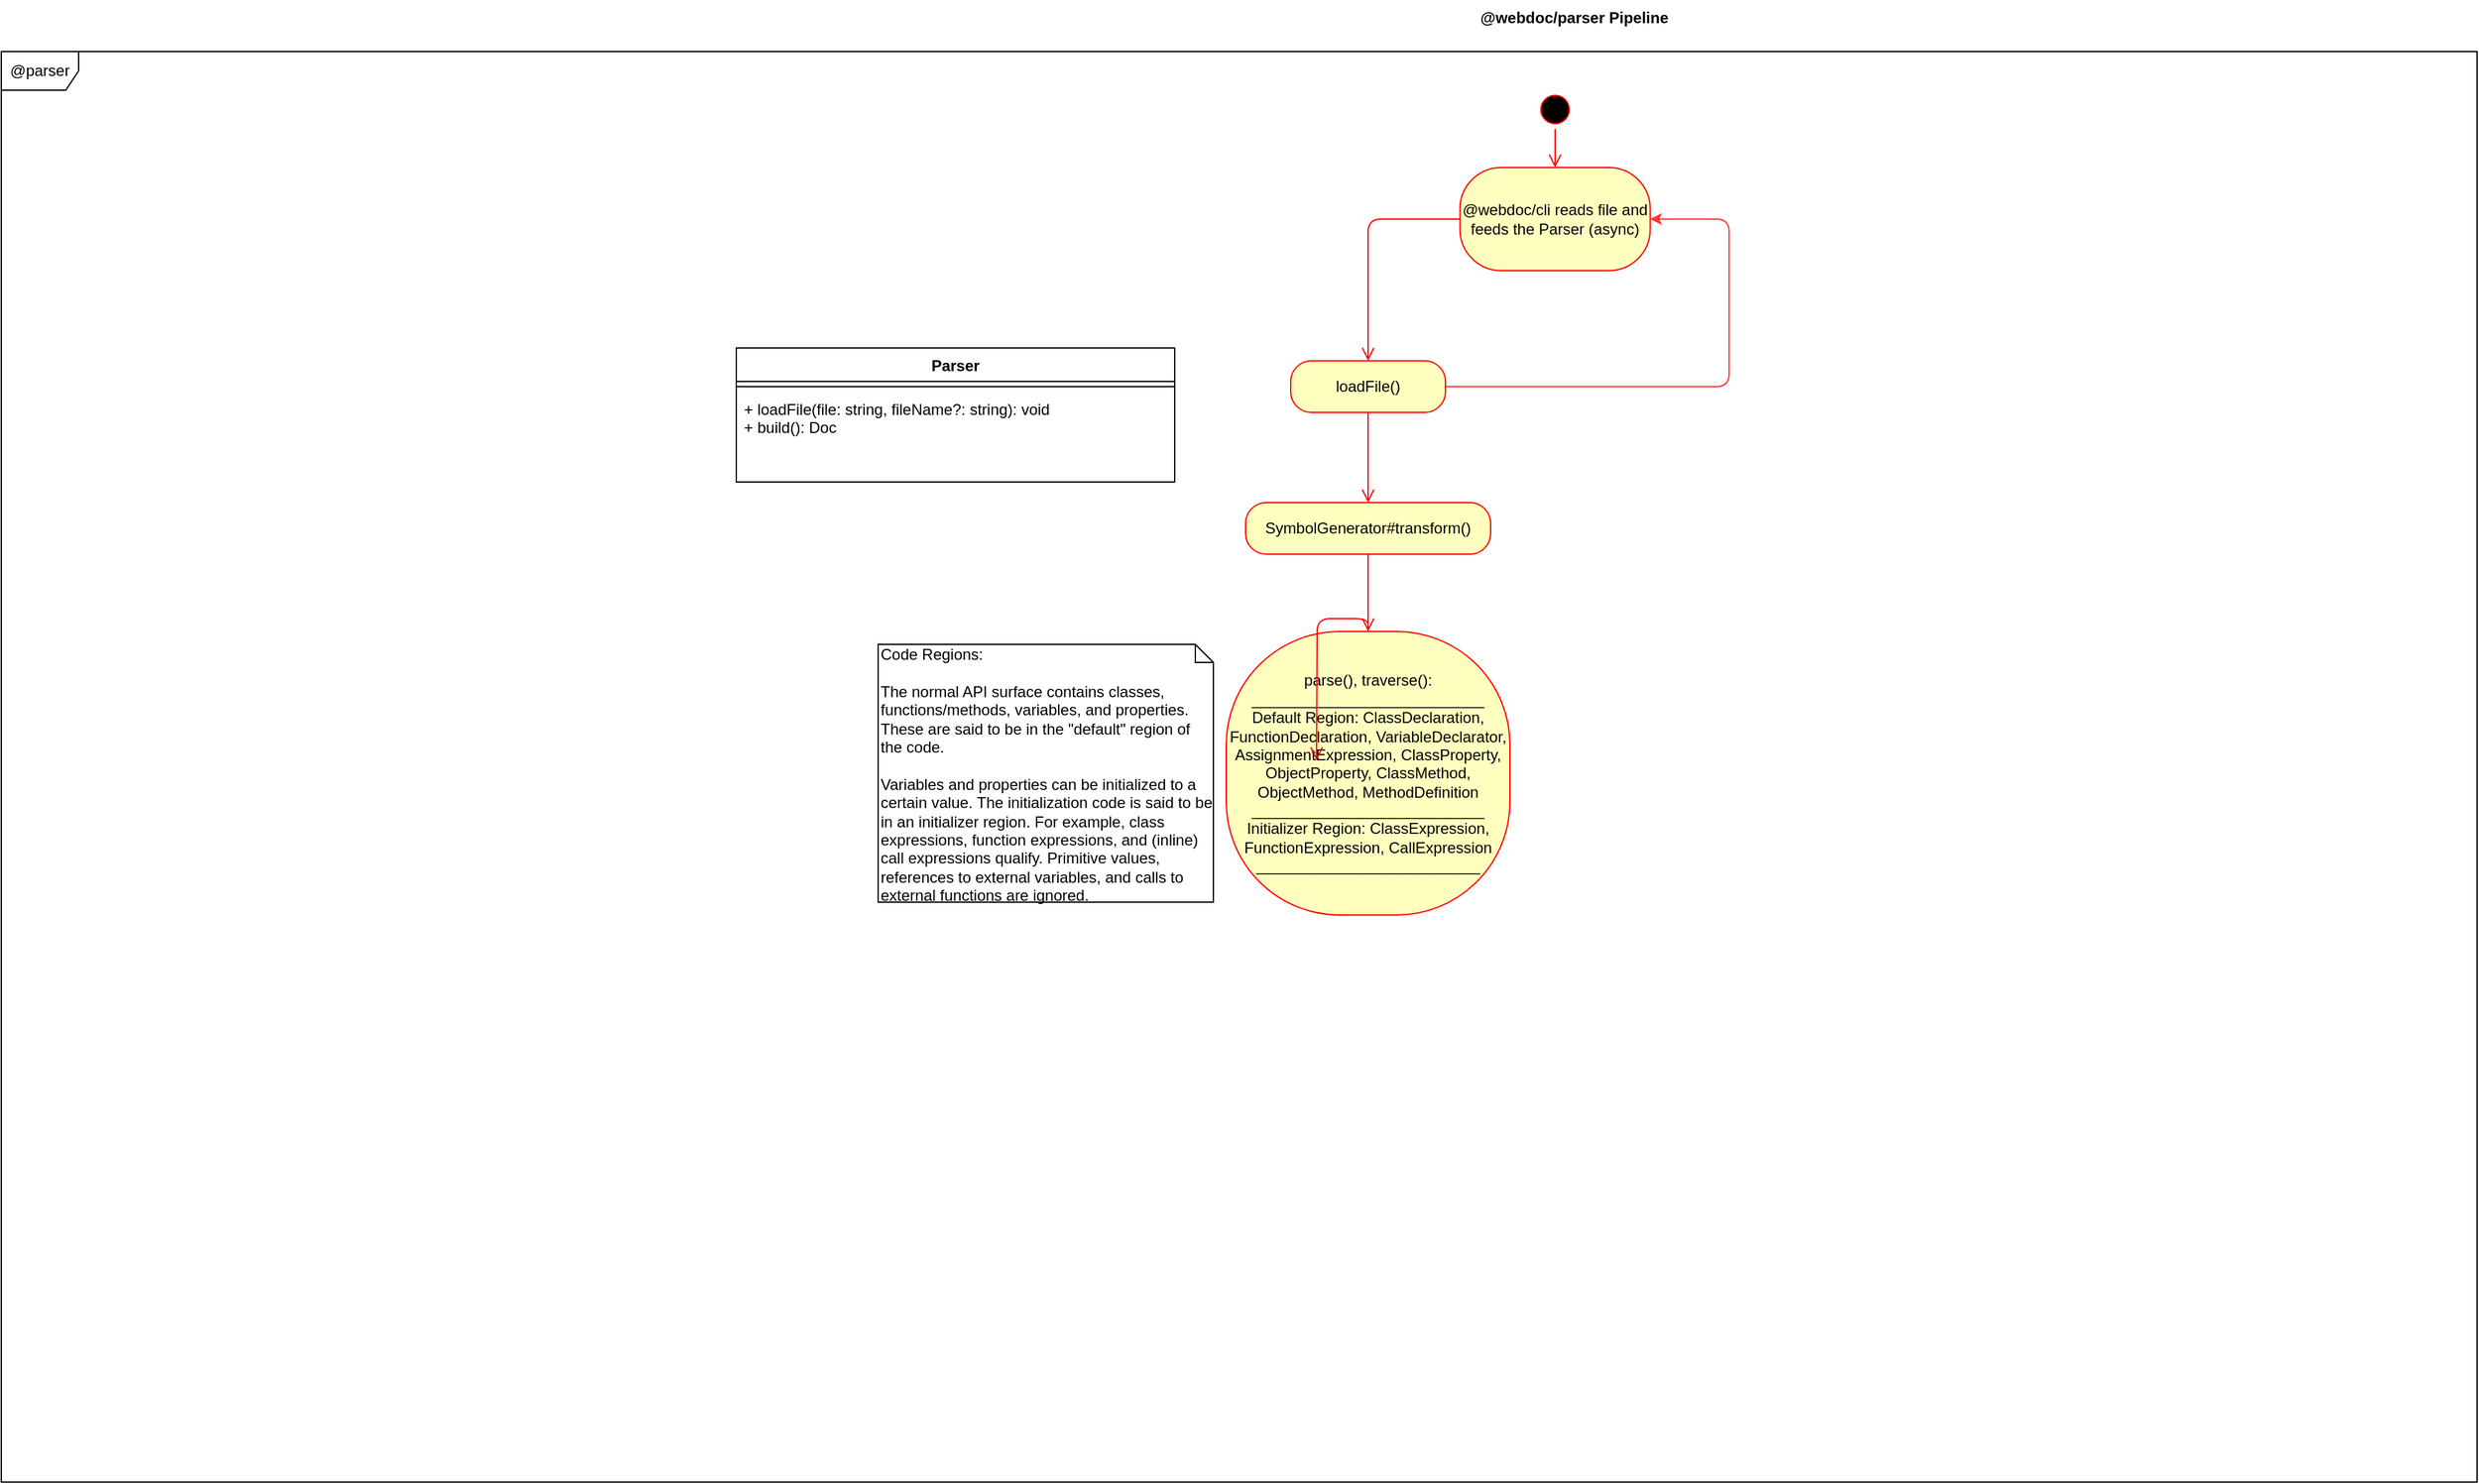 <mxfile version="13.0.3" type="device" pages="2"><diagram id="RcxzFpW2aojMCHHZ2Jmi" name="@webdoc/parser"><mxGraphModel dx="1324" dy="350" grid="1" gridSize="10" guides="1" tooltips="1" connect="1" arrows="1" fold="1" page="1" pageScale="1" pageWidth="850" pageHeight="1100" math="0" shadow="0"><root><mxCell id="0"/><mxCell id="1" parent="0"/><mxCell id="WRiYsw8EAjxBtsJcmKvR-1" value="@parser" style="shape=umlFrame;whiteSpace=wrap;html=1;" parent="1" vertex="1"><mxGeometry x="-540" y="50" width="1920" height="1110" as="geometry"/></mxCell><mxCell id="WRiYsw8EAjxBtsJcmKvR-2" value="@webdoc/parser Pipeline" style="text;align=center;fontStyle=1;verticalAlign=middle;spacingLeft=3;spacingRight=3;strokeColor=none;rotatable=0;points=[[0,0.5],[1,0.5]];portConstraint=eastwest;" parent="1" vertex="1"><mxGeometry x="610" y="10" width="140" height="26" as="geometry"/></mxCell><mxCell id="WRiYsw8EAjxBtsJcmKvR-15" value="" style="ellipse;html=1;shape=startState;fillColor=#000000;strokeColor=#ff0000;" parent="1" vertex="1"><mxGeometry x="650" y="80" width="30" height="30" as="geometry"/></mxCell><mxCell id="WRiYsw8EAjxBtsJcmKvR-16" value="" style="edgeStyle=orthogonalEdgeStyle;html=1;verticalAlign=bottom;endArrow=open;endSize=8;strokeColor=#ff0000;entryX=0.5;entryY=0;entryDx=0;entryDy=0;" parent="1" source="WRiYsw8EAjxBtsJcmKvR-15" target="WRiYsw8EAjxBtsJcmKvR-17" edge="1"><mxGeometry relative="1" as="geometry"><mxPoint x="755" y="320" as="targetPoint"/></mxGeometry></mxCell><mxCell id="WRiYsw8EAjxBtsJcmKvR-17" value="@webdoc/cli reads file and feeds the Parser (async)" style="rounded=1;whiteSpace=wrap;html=1;arcSize=40;fontColor=#000000;fillColor=#ffffc0;strokeColor=#ff0000;" parent="1" vertex="1"><mxGeometry x="591.25" y="140" width="147.5" height="80" as="geometry"/></mxCell><mxCell id="WRiYsw8EAjxBtsJcmKvR-18" value="" style="edgeStyle=orthogonalEdgeStyle;html=1;verticalAlign=bottom;endArrow=open;endSize=8;strokeColor=#ff0000;entryX=0.5;entryY=0;entryDx=0;entryDy=0;" parent="1" source="WRiYsw8EAjxBtsJcmKvR-17" edge="1" target="ZsiRJZ4KDwfLTHcuVGaL-1"><mxGeometry relative="1" as="geometry"><mxPoint x="680" y="290" as="targetPoint"/></mxGeometry></mxCell><mxCell id="ZsiRJZ4KDwfLTHcuVGaL-3" style="edgeStyle=orthogonalEdgeStyle;rounded=1;orthogonalLoop=1;jettySize=auto;html=1;entryX=1;entryY=0.5;entryDx=0;entryDy=0;fillColor=#f8cecc;strokeColor=#FF3333;" edge="1" parent="1" source="ZsiRJZ4KDwfLTHcuVGaL-1" target="WRiYsw8EAjxBtsJcmKvR-17"><mxGeometry relative="1" as="geometry"><Array as="points"><mxPoint x="800" y="310"/><mxPoint x="800" y="180"/></Array></mxGeometry></mxCell><mxCell id="ZsiRJZ4KDwfLTHcuVGaL-1" value="loadFile()" style="rounded=1;whiteSpace=wrap;html=1;arcSize=40;fontColor=#000000;fillColor=#ffffc0;strokeColor=#ff0000;" vertex="1" parent="1"><mxGeometry x="460" y="290" width="120" height="40" as="geometry"/></mxCell><mxCell id="ZsiRJZ4KDwfLTHcuVGaL-2" value="" style="edgeStyle=orthogonalEdgeStyle;html=1;verticalAlign=bottom;endArrow=open;endSize=8;strokeColor=#ff0000;entryX=0.5;entryY=0;entryDx=0;entryDy=0;" edge="1" source="ZsiRJZ4KDwfLTHcuVGaL-1" parent="1" target="ZsiRJZ4KDwfLTHcuVGaL-7"><mxGeometry relative="1" as="geometry"><mxPoint x="665" y="390" as="targetPoint"/></mxGeometry></mxCell><mxCell id="WRiYsw8EAjxBtsJcmKvR-23" value="Parser" style="swimlane;fontStyle=1;align=center;verticalAlign=top;childLayout=stackLayout;horizontal=1;startSize=26;horizontalStack=0;resizeParent=1;resizeParentMax=0;resizeLast=0;collapsible=1;marginBottom=0;" parent="1" vertex="1"><mxGeometry x="30" y="280" width="340" height="104" as="geometry"/></mxCell><mxCell id="WRiYsw8EAjxBtsJcmKvR-25" value="" style="line;strokeWidth=1;fillColor=none;align=left;verticalAlign=middle;spacingTop=-1;spacingLeft=3;spacingRight=3;rotatable=0;labelPosition=right;points=[];portConstraint=eastwest;" parent="WRiYsw8EAjxBtsJcmKvR-23" vertex="1"><mxGeometry y="26" width="340" height="8" as="geometry"/></mxCell><mxCell id="WRiYsw8EAjxBtsJcmKvR-26" value="+ loadFile(file: string, fileName?: string): void&#10;+ build(): Doc" style="text;strokeColor=none;fillColor=none;align=left;verticalAlign=top;spacingLeft=4;spacingRight=4;overflow=hidden;rotatable=0;points=[[0,0.5],[1,0.5]];portConstraint=eastwest;" parent="WRiYsw8EAjxBtsJcmKvR-23" vertex="1"><mxGeometry y="34" width="340" height="70" as="geometry"/></mxCell><mxCell id="ZsiRJZ4KDwfLTHcuVGaL-7" value="SymbolGenerator#transform()" style="rounded=1;whiteSpace=wrap;html=1;arcSize=40;fontColor=#000000;fillColor=#ffffc0;strokeColor=#ff0000;" vertex="1" parent="1"><mxGeometry x="425" y="400" width="190" height="40" as="geometry"/></mxCell><mxCell id="ZsiRJZ4KDwfLTHcuVGaL-8" value="" style="edgeStyle=orthogonalEdgeStyle;html=1;verticalAlign=bottom;endArrow=open;endSize=8;strokeColor=#ff0000;" edge="1" source="ZsiRJZ4KDwfLTHcuVGaL-7" parent="1"><mxGeometry relative="1" as="geometry"><mxPoint x="520" y="500" as="targetPoint"/></mxGeometry></mxCell><mxCell id="ZsiRJZ4KDwfLTHcuVGaL-9" value="parse(), traverse():&lt;br&gt;___________________________&lt;br&gt;Default Region: ClassDeclaration, FunctionDeclaration, VariableDeclarator, AssignmentExpression, ClassProperty, ObjectProperty, ClassMethod, ObjectMethod, MethodDefinition&lt;br&gt;___________________________&lt;br&gt;Initializer Region: ClassExpression, FunctionExpression, CallExpression&lt;br&gt;__________________________" style="rounded=1;whiteSpace=wrap;html=1;arcSize=40;fontColor=#000000;fillColor=#ffffc0;strokeColor=#ff0000;" vertex="1" parent="1"><mxGeometry x="410" y="500" width="220" height="220" as="geometry"/></mxCell><mxCell id="ZsiRJZ4KDwfLTHcuVGaL-10" value="" style="edgeStyle=orthogonalEdgeStyle;html=1;verticalAlign=bottom;endArrow=open;endSize=8;strokeColor=#ff0000;" edge="1" source="ZsiRJZ4KDwfLTHcuVGaL-9" parent="1"><mxGeometry relative="1" as="geometry"><mxPoint x="480" y="600" as="targetPoint"/></mxGeometry></mxCell><mxCell id="ZsiRJZ4KDwfLTHcuVGaL-11" value="&lt;div&gt;&lt;span&gt;Code Regions:&amp;nbsp;&lt;/span&gt;&lt;/div&gt;&lt;div&gt;&lt;br&gt;&lt;/div&gt;&lt;div&gt;&lt;span&gt;The normal API surface contains classes, functions/methods, variables, and properties. These are said to be in the &quot;default&quot; region of the code.&lt;/span&gt;&lt;/div&gt;&lt;div&gt;&lt;br&gt;&lt;/div&gt;&lt;div&gt;&lt;span&gt;Variables and properties can be initialized to a certain value. The initialization code is said to be in an initializer region. For example, class expressions, function expressions, and (inline) call expressions qualify. Primitive values, references to external variables, and calls to external functions are ignored.&lt;/span&gt;&lt;/div&gt;" style="shape=note;whiteSpace=wrap;html=1;size=14;verticalAlign=top;align=left;spacingTop=-6;" vertex="1" parent="1"><mxGeometry x="140" y="510" width="260" height="200" as="geometry"/></mxCell></root></mxGraphModel></diagram><diagram id="FCmhiyphRyCyFnLfaDzx" name="@webdoc/types"><mxGraphModel dx="1186" dy="875" grid="1" gridSize="10" guides="1" tooltips="1" connect="1" arrows="1" fold="1" page="1" pageScale="1" pageWidth="850" pageHeight="1100" math="0" shadow="0"><root><mxCell id="bur2rQ2rYTRB6qaap8m_-0"/><mxCell id="bur2rQ2rYTRB6qaap8m_-1" parent="bur2rQ2rYTRB6qaap8m_-0"/></root></mxGraphModel></diagram></mxfile>